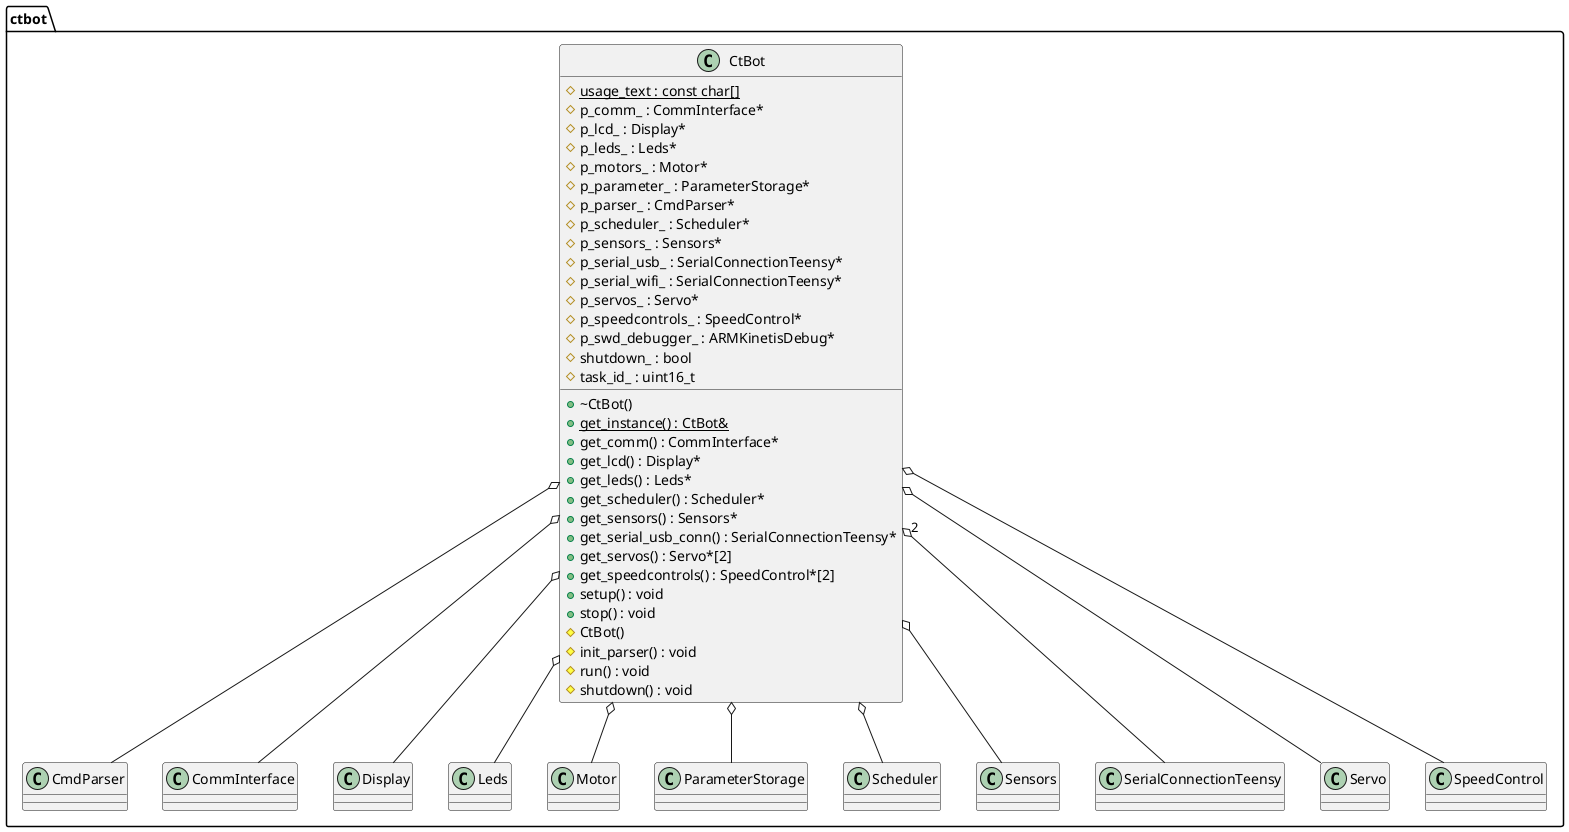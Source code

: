 @startuml ctbot

namespace ctbot {
    class CtBot {
        +~CtBot()
        +{static} get_instance() : CtBot&
        +get_comm() : CommInterface*
        +get_lcd() : Display*
        +get_leds() : Leds*
        +get_scheduler() : Scheduler*
        +get_sensors() : Sensors*
        +get_serial_usb_conn() : SerialConnectionTeensy*
        +get_servos() : Servo*[2]
        +get_speedcontrols() : SpeedControl*[2]
        +setup() : void
        +stop() : void
        #CtBot()
        #init_parser() : void
        #run() : void
        #shutdown() : void
        #{static} usage_text : const char[]
        #p_comm_ : CommInterface*
        #p_lcd_ : Display*
        #p_leds_ : Leds*
        #p_motors_ : Motor*
        #p_parameter_ : ParameterStorage*
        #p_parser_ : CmdParser*
        #p_scheduler_ : Scheduler*
        #p_sensors_ : Sensors*
        #p_serial_usb_ : SerialConnectionTeensy*
        #p_serial_wifi_ : SerialConnectionTeensy*
        #p_servos_ : Servo*
        #p_speedcontrols_ : SpeedControl*
        #p_swd_debugger_ : ARMKinetisDebug*
        #shutdown_ : bool
        #task_id_ : uint16_t
    }

    CtBot o-- CmdParser
    CtBot o-- CommInterface
    CtBot o-- Display
    CtBot o-- Leds
    CtBot o-- Motor
    CtBot o-- ParameterStorage
    CtBot o-- Scheduler
    CtBot o-- Sensors
    CtBot "2" o-- SerialConnectionTeensy
    CtBot o-- Servo
    CtBot o-- SpeedControl

}

@enduml
